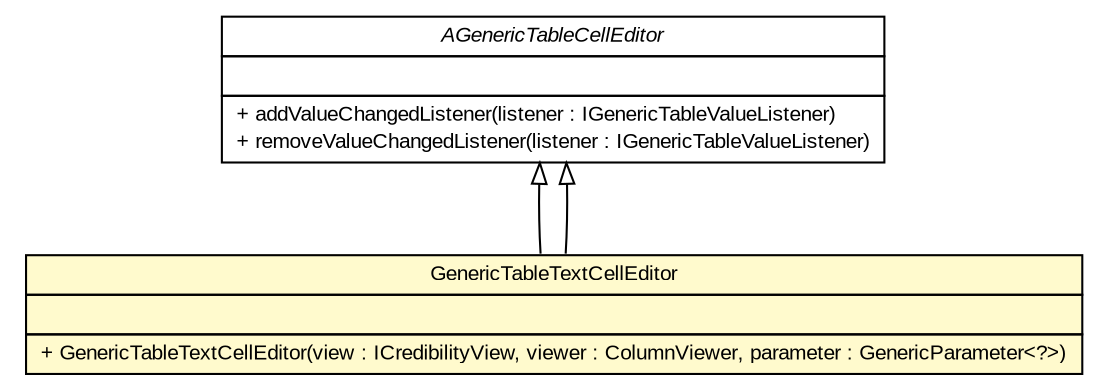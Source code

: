 #!/usr/local/bin/dot
#
# Class diagram 
# Generated by UMLGraph version R5_6-24-gf6e263 (http://www.umlgraph.org/)
#

digraph G {
	edge [fontname="arial",fontsize=10,labelfontname="arial",labelfontsize=10];
	node [fontname="arial",fontsize=10,shape=plaintext];
	nodesep=0.25;
	ranksep=0.5;
	// gov.sandia.cf.parts.viewer.editors.AGenericTableCellEditor
	c126666 [label=<<table title="gov.sandia.cf.parts.viewer.editors.AGenericTableCellEditor" border="0" cellborder="1" cellspacing="0" cellpadding="2" port="p" href="./AGenericTableCellEditor.html">
		<tr><td><table border="0" cellspacing="0" cellpadding="1">
<tr><td align="center" balign="center"><font face="arial italic"> AGenericTableCellEditor </font></td></tr>
		</table></td></tr>
		<tr><td><table border="0" cellspacing="0" cellpadding="1">
<tr><td align="left" balign="left">  </td></tr>
		</table></td></tr>
		<tr><td><table border="0" cellspacing="0" cellpadding="1">
<tr><td align="left" balign="left"> + addValueChangedListener(listener : IGenericTableValueListener) </td></tr>
<tr><td align="left" balign="left"> + removeValueChangedListener(listener : IGenericTableValueListener) </td></tr>
		</table></td></tr>
		</table>>, URL="./AGenericTableCellEditor.html", fontname="arial", fontcolor="black", fontsize=10.0];
	// gov.sandia.cf.parts.viewer.editors.GenericTableTextCellEditor
	c126678 [label=<<table title="gov.sandia.cf.parts.viewer.editors.GenericTableTextCellEditor" border="0" cellborder="1" cellspacing="0" cellpadding="2" port="p" bgcolor="lemonChiffon" href="./GenericTableTextCellEditor.html">
		<tr><td><table border="0" cellspacing="0" cellpadding="1">
<tr><td align="center" balign="center"> GenericTableTextCellEditor </td></tr>
		</table></td></tr>
		<tr><td><table border="0" cellspacing="0" cellpadding="1">
<tr><td align="left" balign="left">  </td></tr>
		</table></td></tr>
		<tr><td><table border="0" cellspacing="0" cellpadding="1">
<tr><td align="left" balign="left"> + GenericTableTextCellEditor(view : ICredibilityView, viewer : ColumnViewer, parameter : GenericParameter&lt;?&gt;) </td></tr>
		</table></td></tr>
		</table>>, URL="./GenericTableTextCellEditor.html", fontname="arial", fontcolor="black", fontsize=10.0];
	//gov.sandia.cf.parts.viewer.editors.GenericTableTextCellEditor extends gov.sandia.cf.parts.viewer.editors.AGenericTableCellEditor
	c126666:p -> c126678:p [dir=back,arrowtail=empty];
	//gov.sandia.cf.parts.viewer.editors.GenericTableTextCellEditor extends gov.sandia.cf.parts.viewer.editors.AGenericTableCellEditor
	c126666:p -> c126678:p [dir=back,arrowtail=empty];
}

